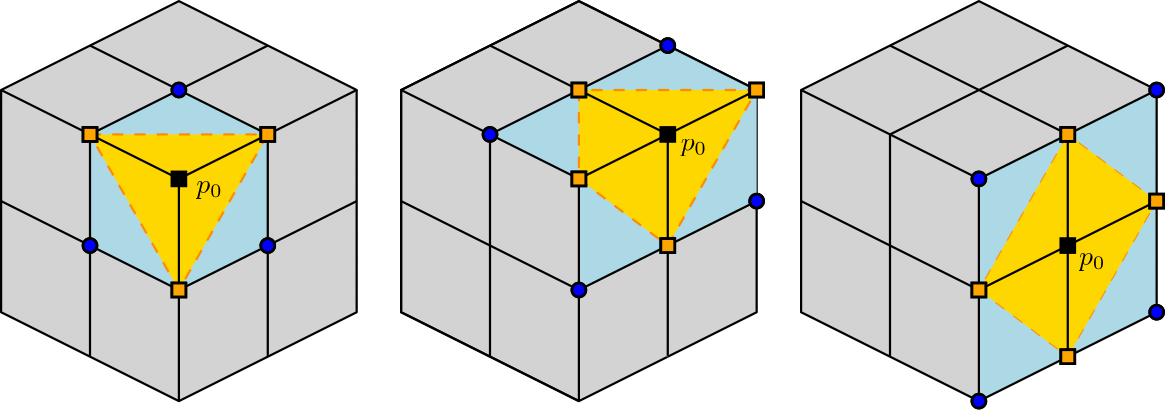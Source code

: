 <?xml version="1.0"?>
<!DOCTYPE ipe SYSTEM "ipe.dtd">
<ipe version="70206" creator="Ipe 7.2.7">
<info created="D:20180808202040" modified="D:20180830161350"/>
<ipestyle name="basic">
<symbol name="arrow/arc(spx)">
<path stroke="sym-stroke" fill="sym-stroke" pen="sym-pen">
0 0 m
-1 0.333 l
-1 -0.333 l
h
</path>
</symbol>
<symbol name="arrow/farc(spx)">
<path stroke="sym-stroke" fill="white" pen="sym-pen">
0 0 m
-1 0.333 l
-1 -0.333 l
h
</path>
</symbol>
<symbol name="arrow/ptarc(spx)">
<path stroke="sym-stroke" fill="sym-stroke" pen="sym-pen">
0 0 m
-1 0.333 l
-0.8 0 l
-1 -0.333 l
h
</path>
</symbol>
<symbol name="arrow/fptarc(spx)">
<path stroke="sym-stroke" fill="white" pen="sym-pen">
0 0 m
-1 0.333 l
-0.8 0 l
-1 -0.333 l
h
</path>
</symbol>
<symbol name="mark/circle(sx)" transformations="translations">
<path fill="sym-stroke">
0.6 0 0 0.6 0 0 e
0.4 0 0 0.4 0 0 e
</path>
</symbol>
<symbol name="mark/disk(sx)" transformations="translations">
<path fill="sym-stroke">
0.6 0 0 0.6 0 0 e
</path>
</symbol>
<symbol name="mark/fdisk(sfx)" transformations="translations">
<group>
<path fill="sym-fill">
0.5 0 0 0.5 0 0 e
</path>
<path fill="sym-stroke" fillrule="eofill">
0.6 0 0 0.6 0 0 e
0.4 0 0 0.4 0 0 e
</path>
</group>
</symbol>
<symbol name="mark/box(sx)" transformations="translations">
<path fill="sym-stroke" fillrule="eofill">
-0.6 -0.6 m
0.6 -0.6 l
0.6 0.6 l
-0.6 0.6 l
h
-0.4 -0.4 m
0.4 -0.4 l
0.4 0.4 l
-0.4 0.4 l
h
</path>
</symbol>
<symbol name="mark/square(sx)" transformations="translations">
<path fill="sym-stroke">
-0.6 -0.6 m
0.6 -0.6 l
0.6 0.6 l
-0.6 0.6 l
h
</path>
</symbol>
<symbol name="mark/fsquare(sfx)" transformations="translations">
<group>
<path fill="sym-fill">
-0.5 -0.5 m
0.5 -0.5 l
0.5 0.5 l
-0.5 0.5 l
h
</path>
<path fill="sym-stroke" fillrule="eofill">
-0.6 -0.6 m
0.6 -0.6 l
0.6 0.6 l
-0.6 0.6 l
h
-0.4 -0.4 m
0.4 -0.4 l
0.4 0.4 l
-0.4 0.4 l
h
</path>
</group>
</symbol>
<symbol name="mark/cross(sx)" transformations="translations">
<group>
<path fill="sym-stroke">
-0.43 -0.57 m
0.57 0.43 l
0.43 0.57 l
-0.57 -0.43 l
h
</path>
<path fill="sym-stroke">
-0.43 0.57 m
0.57 -0.43 l
0.43 -0.57 l
-0.57 0.43 l
h
</path>
</group>
</symbol>
<symbol name="arrow/fnormal(spx)">
<path stroke="sym-stroke" fill="white" pen="sym-pen">
0 0 m
-1 0.333 l
-1 -0.333 l
h
</path>
</symbol>
<symbol name="arrow/pointed(spx)">
<path stroke="sym-stroke" fill="sym-stroke" pen="sym-pen">
0 0 m
-1 0.333 l
-0.8 0 l
-1 -0.333 l
h
</path>
</symbol>
<symbol name="arrow/fpointed(spx)">
<path stroke="sym-stroke" fill="white" pen="sym-pen">
0 0 m
-1 0.333 l
-0.8 0 l
-1 -0.333 l
h
</path>
</symbol>
<symbol name="arrow/linear(spx)">
<path stroke="sym-stroke" pen="sym-pen">
-1 0.333 m
0 0 l
-1 -0.333 l
</path>
</symbol>
<symbol name="arrow/fdouble(spx)">
<path stroke="sym-stroke" fill="white" pen="sym-pen">
0 0 m
-1 0.333 l
-1 -0.333 l
h
-1 0 m
-2 0.333 l
-2 -0.333 l
h
</path>
</symbol>
<symbol name="arrow/double(spx)">
<path stroke="sym-stroke" fill="sym-stroke" pen="sym-pen">
0 0 m
-1 0.333 l
-1 -0.333 l
h
-1 0 m
-2 0.333 l
-2 -0.333 l
h
</path>
</symbol>
<pen name="heavier" value="0.8"/>
<pen name="fat" value="1.2"/>
<pen name="ultrafat" value="2"/>
<symbolsize name="large" value="5"/>
<symbolsize name="small" value="2"/>
<symbolsize name="tiny" value="1.1"/>
<arrowsize name="large" value="10"/>
<arrowsize name="small" value="5"/>
<arrowsize name="tiny" value="3"/>
<color name="red" value="1 0 0"/>
<color name="green" value="0 1 0"/>
<color name="blue" value="0 0 1"/>
<color name="yellow" value="1 1 0"/>
<color name="orange" value="1 0.647 0"/>
<color name="gold" value="1 0.843 0"/>
<color name="purple" value="0.627 0.125 0.941"/>
<color name="gray" value="0.745"/>
<color name="brown" value="0.647 0.165 0.165"/>
<color name="navy" value="0 0 0.502"/>
<color name="pink" value="1 0.753 0.796"/>
<color name="seagreen" value="0.18 0.545 0.341"/>
<color name="turquoise" value="0.251 0.878 0.816"/>
<color name="violet" value="0.933 0.51 0.933"/>
<color name="darkblue" value="0 0 0.545"/>
<color name="darkcyan" value="0 0.545 0.545"/>
<color name="darkgray" value="0.663"/>
<color name="darkgreen" value="0 0.392 0"/>
<color name="darkmagenta" value="0.545 0 0.545"/>
<color name="darkorange" value="1 0.549 0"/>
<color name="darkred" value="0.545 0 0"/>
<color name="lightblue" value="0.678 0.847 0.902"/>
<color name="lightcyan" value="0.878 1 1"/>
<color name="lightgray" value="0.827"/>
<color name="lightgreen" value="0.565 0.933 0.565"/>
<color name="lightyellow" value="1 1 0.878"/>
<dashstyle name="dashed" value="[4] 0"/>
<dashstyle name="dotted" value="[1 3] 0"/>
<dashstyle name="dash dotted" value="[4 2 1 2] 0"/>
<dashstyle name="dash dot dotted" value="[4 2 1 2 1 2] 0"/>
<textsize name="large" value="\large"/>
<textsize name="Large" value="\Large"/>
<textsize name="LARGE" value="\LARGE"/>
<textsize name="huge" value="\huge"/>
<textsize name="Huge" value="\Huge"/>
<textsize name="small" value="\small"/>
<textsize name="footnote" value="\footnotesize"/>
<textsize name="tiny" value="\tiny"/>
<textstyle name="center" begin="\begin{center}" end="\end{center}"/>
<textstyle name="itemize" begin="\begin{itemize}" end="\end{itemize}"/>
<textstyle name="item" begin="\begin{itemize}\item{}" end="\end{itemize}"/>
<gridsize name="4 pts" value="4"/>
<gridsize name="8 pts (~3 mm)" value="8"/>
<gridsize name="16 pts (~6 mm)" value="16"/>
<gridsize name="32 pts (~12 mm)" value="32"/>
<gridsize name="10 pts (~3.5 mm)" value="10"/>
<gridsize name="20 pts (~7 mm)" value="20"/>
<gridsize name="14 pts (~5 mm)" value="14"/>
<gridsize name="28 pts (~10 mm)" value="28"/>
<gridsize name="56 pts (~20 mm)" value="56"/>
<anglesize name="90 deg" value="90"/>
<anglesize name="60 deg" value="60"/>
<anglesize name="45 deg" value="45"/>
<anglesize name="30 deg" value="30"/>
<anglesize name="22.5 deg" value="22.5"/>
<opacity name="10%" value="0.1"/>
<opacity name="30%" value="0.3"/>
<opacity name="50%" value="0.5"/>
<opacity name="75%" value="0.75"/>
<tiling name="falling" angle="-60" step="4" width="1"/>
<tiling name="rising" angle="30" step="4" width="1"/>
</ipestyle>
<page>
<layer name="alpha"/>
<view layers="alpha" active="alpha"/>
<path layer="alpha" stroke="black" fill="lightgray" pen="heavier">
336 656 m
400 688 l
400 768 l
336 800 l
272 768 l
272 688 l
336 656 l
</path>
<path matrix="1 0 0 1 288 0" stroke="lightgray" fill="lightgray" dash="dashed">
192 800 m
128 768 l
128 688 l
192 656 l
256 688 l
256 768 l
h
</path>
<path stroke="lightgray" fill="lightgray" dash="dashed">
192 800 m
128 768 l
128 688 l
192 656 l
256 688 l
256 768 l
h
</path>
<path fill="lightblue">
128 768 m
256 768 l
192 656 l
h
</path>
<path stroke="lightgray" fill="lightgray" dash="dashed">
192 768 m
224 752 l
224 712 l
256 768 l
192 768 l
</path>
<path stroke="lightgray" fill="lightgray" dash="dashed">
192 768 m
160 752 l
160 712 l
128 768 l
192 768 l
</path>
<path fill="lightblue">
304 784 m
304 752 l
336 736 l
336 696 l
368 672 l
400 728 l
400 768 l
368 784 l
304 784 l
</path>
<path stroke="lightgray" fill="lightgray" dash="dashed">
336 696 m
400 728 l
368 672 l
336 696 l
</path>
<path stroke="lightgray" fill="lightgray" dash="dashed">
304 784 m
304 752 l
368 784 l
304 784 l
</path>
<path stroke="lightgray" fill="lightgray" dash="dashed">
160 712 m
192 656 l
224 712 l
192 696 l
160 712 l
</path>
<path fill="lightblue">
480 768 m
480 736 l
448 712 l
480 656 l
544 688 l
544 768 l
480 768 l
</path>
<path stroke="lightgray" fill="lightgray" dash="dashed">
480 736 m
448 712 l
480 656 l
480 736 l
</path>
<path stroke="lightgray" fill="lightgray" dash="dashed">
480 768 m
480 736 l
544 768 l
480 768 l
</path>
<path stroke="darkorange" fill="gold" dash="dashed" pen="heavier">
160 752 m
224 752 l
192 696 l
160 752 l
</path>
<path stroke="darkorange" fill="gold" dash="dashed" pen="heavier">
336 768 m
336 736 l
368 712 l
400 768 l
336 768 l
</path>
<path stroke="darkorange" fill="gold" dash="dashed">
512 752 m
480 696 l
512 672 l
544 728 l
512 752 l
</path>
<path stroke="black" pen="heavier">
128 768 m
192 800 l
256 768 l
192 736 l
128 768 l
128 688 l
192 656 l
192 736 l
192 736 l
192 736 l
</path>
<path stroke="black" pen="heavier">
256 768 m
256 688 l
192 656 l
</path>
<path stroke="black" pen="heavier">
128 728 m
192 696 l
256 728 l
</path>
<path stroke="black" pen="heavier">
224 752 m
224 672 l
</path>
<path stroke="black" pen="heavier">
160 672 m
160 752 l
224 784 l
</path>
<path stroke="black" pen="heavier">
160 784 m
224 752 l
</path>
<path matrix="1 0 0 1 144 0" stroke="black" pen="heavier">
128 768 m
192 800 l
256 768 l
192 736 l
128 768 l
128 688 l
192 656 l
192 736 l
192 736 l
192 736 l
</path>
<path matrix="1 0 0 1 144 0" stroke="black" pen="heavier">
128 728 m
192 696 l
256 728 l
</path>
<path matrix="1 0 0 1 144 0" stroke="black" pen="heavier">
224 752 m
224 672 l
</path>
<path matrix="1 0 0 1 144 0" stroke="black" pen="heavier">
160 672 m
160 752 l
224 784 l
</path>
<path matrix="1 0 0 1 144 0" stroke="black" pen="heavier">
160 784 m
224 752 l
</path>
<use name="mark/square(sx)" pos="192 736" size="large" stroke="black"/>
<use name="mark/fsquare(sfx)" pos="224 752" size="large" stroke="black"/>
<use name="mark/fsquare(sfx)" pos="160 752" size="large" stroke="black" fill="white"/>
<use name="mark/fsquare(sfx)" pos="192 696" size="large" stroke="black" fill="white"/>
<use name="mark/fdisk(sfx)" pos="192 768" size="large" stroke="black" fill="white"/>
<use name="mark/fdisk(sfx)" pos="224 712" size="large" stroke="black" fill="white"/>
<use name="mark/fdisk(sfx)" pos="160 712" size="large" stroke="black" fill="white"/>
<text matrix="1 0 0 1 -1.73995 -5.0952" transformations="translations" pos="200 736" stroke="black" type="label" width="9.482" height="4.297" depth="1.93" valign="baseline" style="math">p_0</text>
<path matrix="1 0 0 1 288 0" stroke="black" pen="heavier">
128 768 m
192 800 l
256 768 l
192 736 l
128 768 l
128 688 l
192 656 l
192 736 l
192 736 l
192 736 l
</path>
<path matrix="1 0 0 1 288 0" stroke="black" pen="heavier">
256 768 m
256 688 l
192 656 l
</path>
<path matrix="1 0 0 1 288 0" stroke="black" pen="heavier">
128 728 m
192 696 l
256 728 l
</path>
<path matrix="1 0 0 1 288 0" stroke="black" pen="heavier">
224 752 m
224 672 l
</path>
<path matrix="1 0 0 1 288 0" stroke="black" pen="heavier">
160 672 m
160 752 l
224 784 l
</path>
<path matrix="1 0 0 1 288 0" stroke="black" pen="heavier">
160 784 m
224 752 l
</path>
<use name="mark/square(sx)" pos="368 752" size="large" stroke="black"/>
<use name="mark/square(sx)" pos="512 712" size="large" stroke="black"/>
<use name="mark/fsquare(sfx)" pos="512 752" size="large" stroke="black"/>
<use name="mark/fsquare(sfx)" pos="480 696" size="large" stroke="black" fill="white"/>
<use name="mark/fsquare(sfx)" pos="512 672" size="large" stroke="black" fill="white"/>
<use name="mark/fsquare(sfx)" pos="544 728" size="large" stroke="black" fill="white"/>
<use name="mark/fsquare(sfx)" pos="336 736" size="large" stroke="black" fill="white"/>
<use name="mark/fsquare(sfx)" pos="336 768" size="large" stroke="black" fill="white"/>
<use name="mark/fsquare(sfx)" pos="368 712" size="large" stroke="black" fill="white"/>
<use name="mark/fsquare(sfx)" pos="400 768" size="large" stroke="black" fill="white"/>
<use name="mark/fdisk(sfx)" pos="304 752" size="large" stroke="black" fill="white"/>
<use name="mark/fdisk(sfx)" pos="368 784" size="large" stroke="black" fill="white"/>
<use name="mark/fdisk(sfx)" pos="336 696" size="large" stroke="black" fill="white"/>
<use name="mark/fdisk(sfx)" pos="400 728" size="large" stroke="black" fill="white"/>
<use name="mark/fdisk(sfx)" pos="480 736" size="large" stroke="black" fill="white"/>
<use name="mark/fdisk(sfx)" pos="544 768" size="large" stroke="black" fill="white"/>
<use name="mark/fdisk(sfx)" pos="480 656" size="large" stroke="black" fill="white"/>
<use name="mark/fdisk(sfx)" pos="544 688" size="large" stroke="black" fill="white"/>
<text matrix="1 0 0 1 172.63 10.2084" transformations="translations" pos="200 736" stroke="black" type="label" width="9.482" height="4.297" depth="1.93" valign="baseline" style="math">p_0</text>
<text matrix="1 0 0 1 316.051 -31.0388" transformations="translations" pos="200 736" stroke="black" type="label" width="9.482" height="4.297" depth="1.93" valign="baseline" style="math">p_0</text>
<use name="mark/fdisk(sfx)" pos="160 712" size="large" stroke="black" fill="blue"/>
<use name="mark/fdisk(sfx)" pos="192 768" size="large" stroke="black" fill="blue"/>
<use name="mark/fdisk(sfx)" pos="224 712" size="large" stroke="black" fill="blue"/>
<use name="mark/fdisk(sfx)" pos="368 784" size="large" stroke="black" fill="blue"/>
<use name="mark/fdisk(sfx)" pos="304 752" size="large" stroke="black" fill="blue"/>
<use name="mark/fdisk(sfx)" pos="336 696" size="large" stroke="black" fill="blue"/>
<use name="mark/fdisk(sfx)" pos="400 728" size="large" stroke="black" fill="blue"/>
<use name="mark/fdisk(sfx)" pos="480 656" size="large" stroke="black" fill="blue"/>
<use name="mark/fdisk(sfx)" pos="480 736" size="large" stroke="black" fill="blue"/>
<use name="mark/fdisk(sfx)" pos="544 768" size="large" stroke="black" fill="blue"/>
<use name="mark/fdisk(sfx)" pos="544 688" size="large" stroke="black" fill="blue"/>
<use name="mark/fsquare(sfx)" pos="160 752" size="large" stroke="black" fill="orange"/>
<use name="mark/fsquare(sfx)" pos="224 752" size="large" stroke="black" fill="orange"/>
<use name="mark/fsquare(sfx)" pos="192 696" size="large" stroke="black" fill="orange"/>
<use name="mark/fsquare(sfx)" pos="336 768" size="large" stroke="black" fill="orange"/>
<use name="mark/fsquare(sfx)" pos="336 736" size="large" stroke="black" fill="orange"/>
<use name="mark/fsquare(sfx)" pos="368 712" size="large" stroke="black" fill="orange"/>
<use name="mark/fsquare(sfx)" pos="400 768" size="large" stroke="black" fill="orange"/>
<use name="mark/fsquare(sfx)" pos="512 752" size="large" stroke="black" fill="orange"/>
<use name="mark/fsquare(sfx)" pos="480 696" size="large" stroke="black" fill="orange"/>
<use name="mark/fsquare(sfx)" pos="512 672" size="large" stroke="black" fill="orange"/>
<use name="mark/fsquare(sfx)" pos="544 728" size="large" stroke="black" fill="orange"/>
</page>
</ipe>
